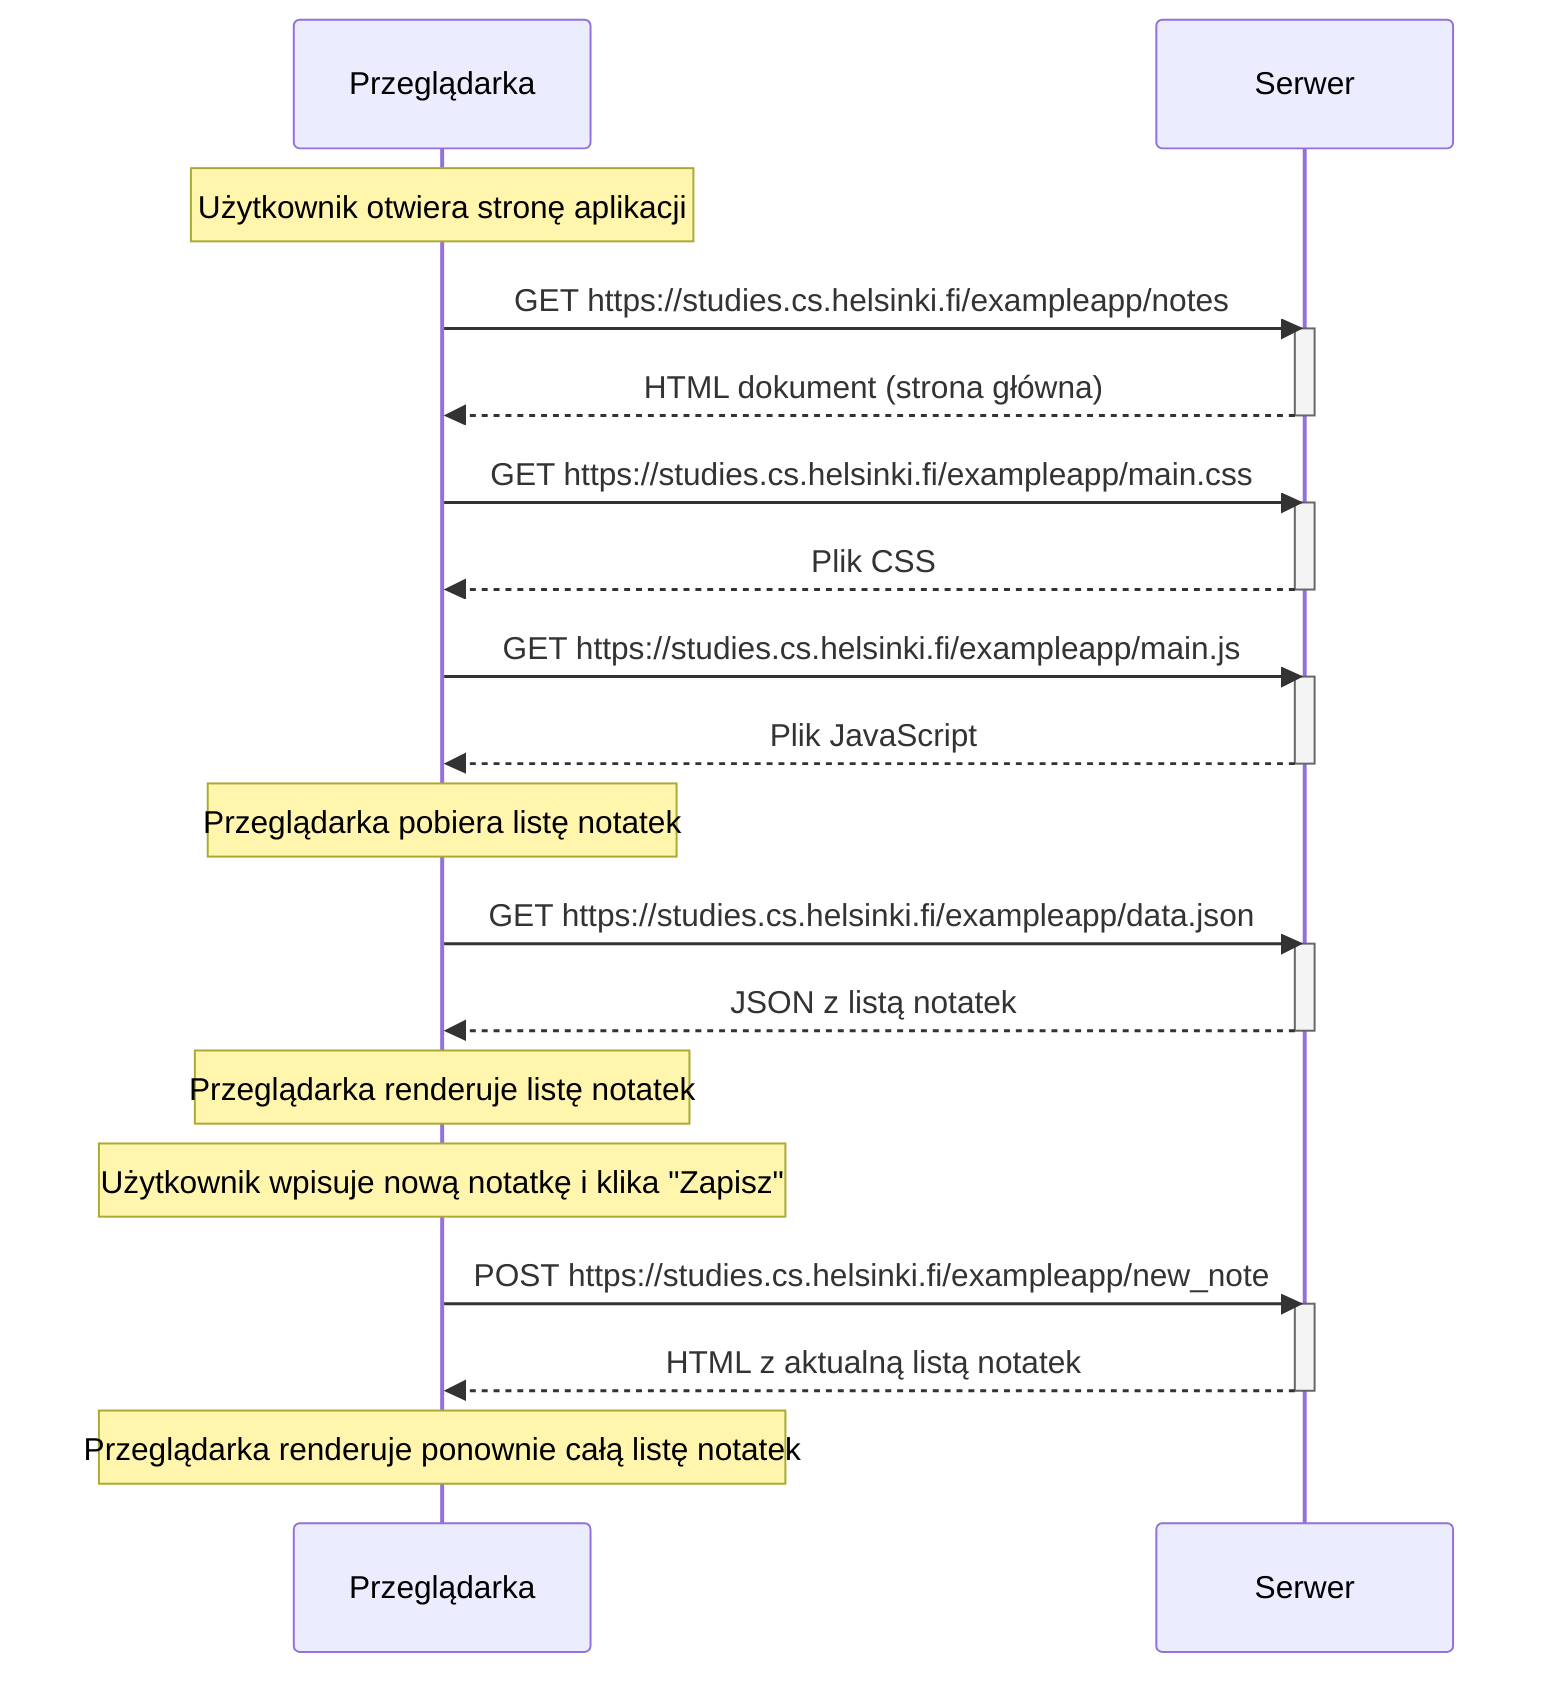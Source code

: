 sequenceDiagram
    participant browser as Przeglądarka
    participant server as Serwer

    Note over browser: Użytkownik otwiera stronę aplikacji
    browser->>server: GET https://studies.cs.helsinki.fi/exampleapp/notes
    activate server
    server-->>browser: HTML dokument (strona główna)
    deactivate server

    browser->>server: GET https://studies.cs.helsinki.fi/exampleapp/main.css
    activate server
    server-->>browser: Plik CSS
    deactivate server

    browser->>server: GET https://studies.cs.helsinki.fi/exampleapp/main.js
    activate server
    server-->>browser: Plik JavaScript
    deactivate server

    Note over browser: Przeglądarka pobiera listę notatek
    browser->>server: GET https://studies.cs.helsinki.fi/exampleapp/data.json
    activate server
    server-->>browser: JSON z listą notatek
    deactivate server

    Note over browser: Przeglądarka renderuje listę notatek

    Note over browser: Użytkownik wpisuje nową notatkę i klika "Zapisz"
    browser->>server: POST https://studies.cs.helsinki.fi/exampleapp/new_note
    activate server
    server-->>browser: HTML z aktualną listą notatek
    deactivate server

    Note over browser: Przeglądarka renderuje ponownie całą listę notatek